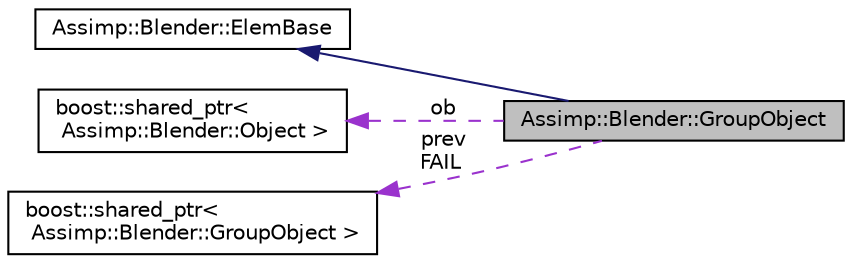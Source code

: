 digraph "Assimp::Blender::GroupObject"
{
  edge [fontname="Helvetica",fontsize="10",labelfontname="Helvetica",labelfontsize="10"];
  node [fontname="Helvetica",fontsize="10",shape=record];
  rankdir="LR";
  Node1 [label="Assimp::Blender::GroupObject",height=0.2,width=0.4,color="black", fillcolor="grey75", style="filled", fontcolor="black"];
  Node2 -> Node1 [dir="back",color="midnightblue",fontsize="10",style="solid",fontname="Helvetica"];
  Node2 [label="Assimp::Blender::ElemBase",height=0.2,width=0.4,color="black", fillcolor="white", style="filled",URL="$struct_assimp_1_1_blender_1_1_elem_base.html"];
  Node3 -> Node1 [dir="back",color="darkorchid3",fontsize="10",style="dashed",label=" ob" ,fontname="Helvetica"];
  Node3 [label="boost::shared_ptr\<\l Assimp::Blender::Object \>",height=0.2,width=0.4,color="black", fillcolor="white", style="filled",URL="$classboost_1_1shared__ptr.html"];
  Node4 -> Node1 [dir="back",color="darkorchid3",fontsize="10",style="dashed",label=" prev\nFAIL" ,fontname="Helvetica"];
  Node4 [label="boost::shared_ptr\<\l Assimp::Blender::GroupObject \>",height=0.2,width=0.4,color="black", fillcolor="white", style="filled",URL="$classboost_1_1shared__ptr.html"];
}

